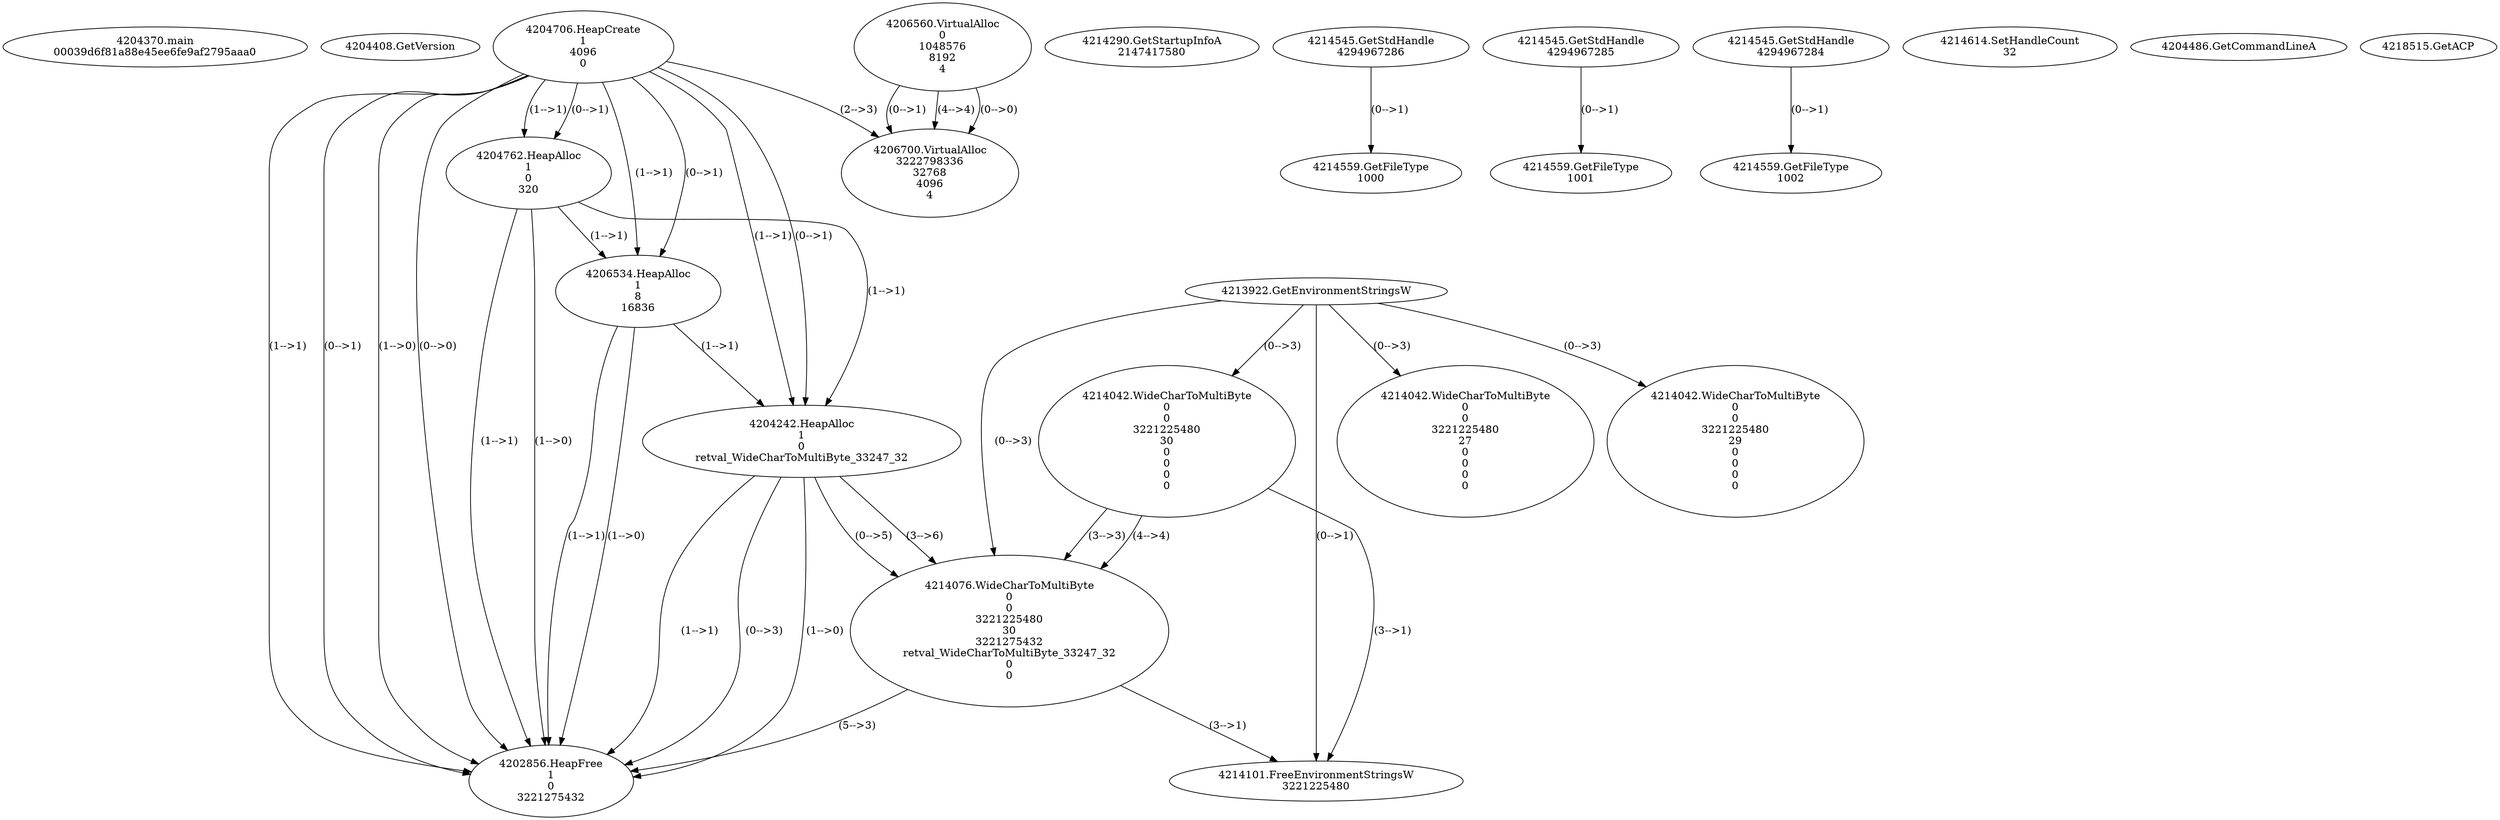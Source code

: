 // Global SCDG with merge call
digraph {
	0 [label="4204370.main
00039d6f81a88e45ee6fe9af2795aaa0"]
	1 [label="4204408.GetVersion
"]
	2 [label="4204706.HeapCreate
1
4096
0"]
	3 [label="4204762.HeapAlloc
1
0
320"]
	2 -> 3 [label="(1-->1)"]
	2 -> 3 [label="(0-->1)"]
	4 [label="4206534.HeapAlloc
1
8
16836"]
	2 -> 4 [label="(1-->1)"]
	2 -> 4 [label="(0-->1)"]
	3 -> 4 [label="(1-->1)"]
	5 [label="4206560.VirtualAlloc
0
1048576
8192
4"]
	6 [label="4206700.VirtualAlloc
3222798336
32768
4096
4"]
	5 -> 6 [label="(0-->1)"]
	2 -> 6 [label="(2-->3)"]
	5 -> 6 [label="(4-->4)"]
	5 -> 6 [label="(0-->0)"]
	7 [label="4214290.GetStartupInfoA
2147417580"]
	8 [label="4214545.GetStdHandle
4294967286"]
	9 [label="4214559.GetFileType
1000"]
	8 -> 9 [label="(0-->1)"]
	10 [label="4214545.GetStdHandle
4294967285"]
	11 [label="4214559.GetFileType
1001"]
	10 -> 11 [label="(0-->1)"]
	12 [label="4214545.GetStdHandle
4294967284"]
	13 [label="4214559.GetFileType
1002"]
	12 -> 13 [label="(0-->1)"]
	14 [label="4214614.SetHandleCount
32"]
	15 [label="4204486.GetCommandLineA
"]
	16 [label="4213922.GetEnvironmentStringsW
"]
	17 [label="4214042.WideCharToMultiByte
0
0
3221225480
30
0
0
0
0"]
	16 -> 17 [label="(0-->3)"]
	18 [label="4204242.HeapAlloc
1
0
retval_WideCharToMultiByte_33247_32"]
	2 -> 18 [label="(1-->1)"]
	2 -> 18 [label="(0-->1)"]
	3 -> 18 [label="(1-->1)"]
	4 -> 18 [label="(1-->1)"]
	19 [label="4214076.WideCharToMultiByte
0
0
3221225480
30
3221275432
retval_WideCharToMultiByte_33247_32
0
0"]
	16 -> 19 [label="(0-->3)"]
	17 -> 19 [label="(3-->3)"]
	17 -> 19 [label="(4-->4)"]
	18 -> 19 [label="(0-->5)"]
	18 -> 19 [label="(3-->6)"]
	20 [label="4202856.HeapFree
1
0
3221275432"]
	2 -> 20 [label="(1-->1)"]
	2 -> 20 [label="(0-->1)"]
	3 -> 20 [label="(1-->1)"]
	4 -> 20 [label="(1-->1)"]
	18 -> 20 [label="(1-->1)"]
	18 -> 20 [label="(0-->3)"]
	19 -> 20 [label="(5-->3)"]
	2 -> 20 [label="(1-->0)"]
	2 -> 20 [label="(0-->0)"]
	3 -> 20 [label="(1-->0)"]
	4 -> 20 [label="(1-->0)"]
	18 -> 20 [label="(1-->0)"]
	21 [label="4214101.FreeEnvironmentStringsW
3221225480"]
	16 -> 21 [label="(0-->1)"]
	17 -> 21 [label="(3-->1)"]
	19 -> 21 [label="(3-->1)"]
	22 [label="4218515.GetACP
"]
	23 [label="4214042.WideCharToMultiByte
0
0
3221225480
27
0
0
0
0"]
	16 -> 23 [label="(0-->3)"]
	24 [label="4214042.WideCharToMultiByte
0
0
3221225480
29
0
0
0
0"]
	16 -> 24 [label="(0-->3)"]
}

